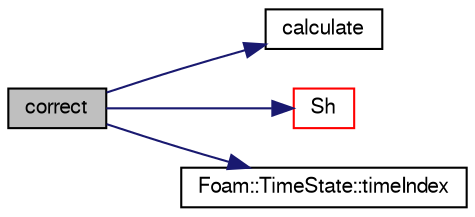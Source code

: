 digraph "correct"
{
  bgcolor="transparent";
  edge [fontname="FreeSans",fontsize="10",labelfontname="FreeSans",labelfontsize="10"];
  node [fontname="FreeSans",fontsize="10",shape=record];
  rankdir="LR";
  Node627 [label="correct",height=0.2,width=0.4,color="black", fillcolor="grey75", style="filled", fontcolor="black"];
  Node627 -> Node628 [color="midnightblue",fontsize="10",style="solid",fontname="FreeSans"];
  Node628 [label="calculate",height=0.2,width=0.4,color="black",URL="$a30042.html#a26813a0c21109b0a052542f725f88d83",tooltip="Solve radiation equation(s) "];
  Node627 -> Node629 [color="midnightblue",fontsize="10",style="solid",fontname="FreeSans"];
  Node629 [label="Sh",height=0.2,width=0.4,color="red",URL="$a30042.html#a863481672e58bc80ab86bcccb1bb893d",tooltip="Energy source term. "];
  Node627 -> Node640 [color="midnightblue",fontsize="10",style="solid",fontname="FreeSans"];
  Node640 [label="Foam::TimeState::timeIndex",height=0.2,width=0.4,color="black",URL="$a26362.html#a3200afa488551227ca19102ca4c14048",tooltip="Return current time index. "];
}
